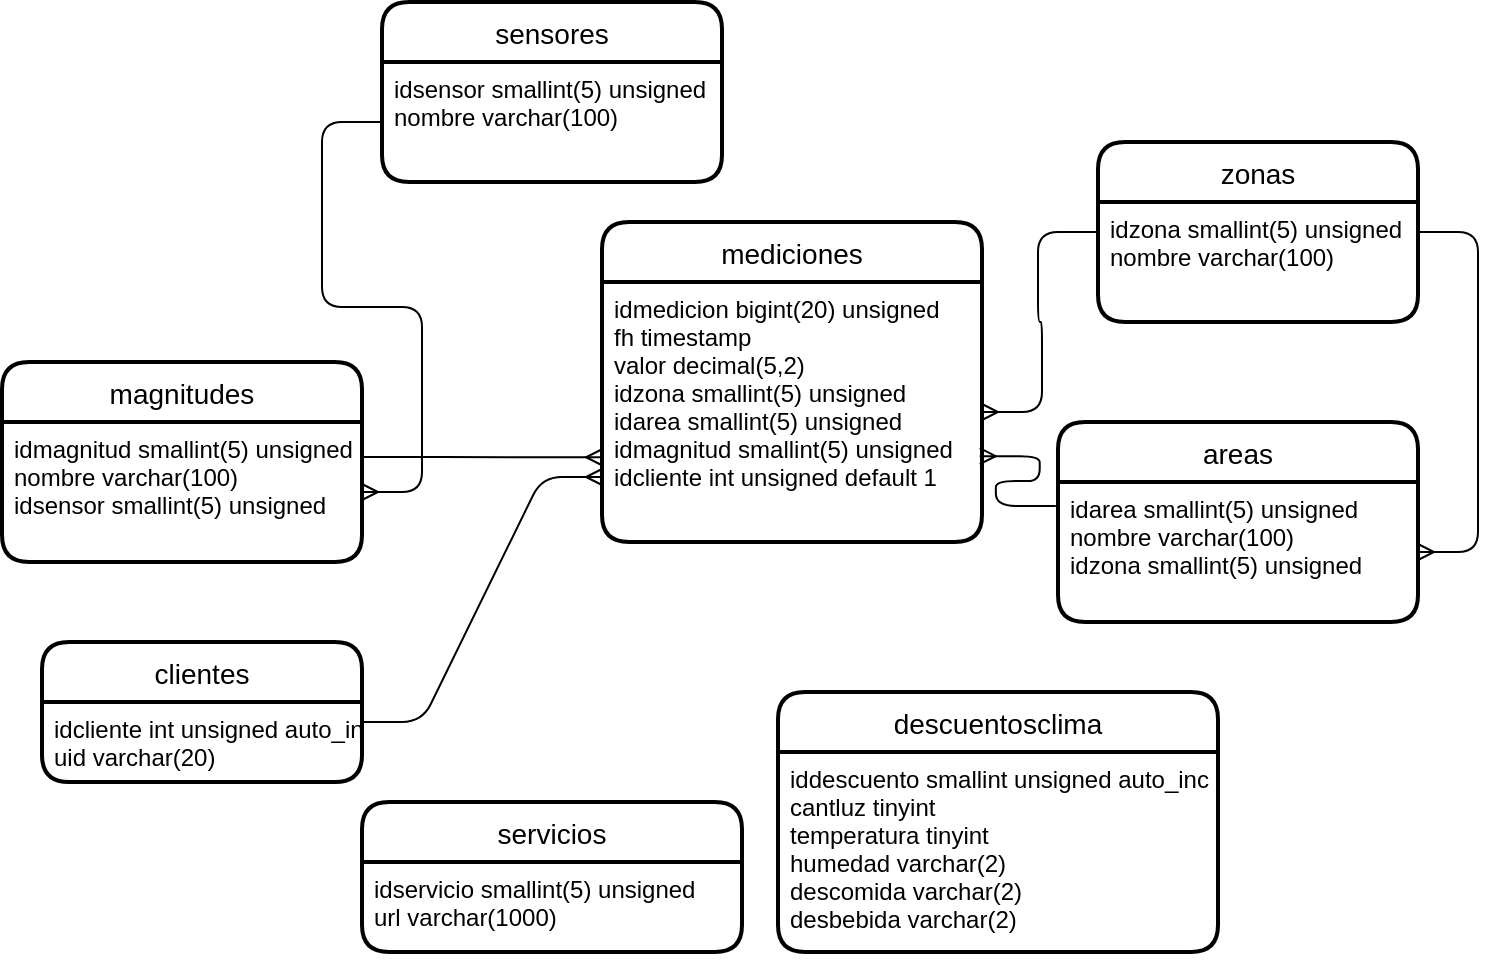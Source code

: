 <mxfile version="13.9.9" type="device"><diagram id="ZbH_61pPypR2rOjU5Vtv" name="Página-1"><mxGraphModel dx="2105" dy="607" grid="1" gridSize="10" guides="1" tooltips="1" connect="1" arrows="1" fold="1" page="1" pageScale="1" pageWidth="827" pageHeight="1169" math="0" shadow="0"><root><mxCell id="0"/><mxCell id="1" parent="0"/><mxCell id="c3KmtM5om5BmUZ6QK1o--49" value="servicios" style="swimlane;childLayout=stackLayout;horizontal=1;startSize=30;horizontalStack=0;rounded=1;fontSize=14;fontStyle=0;strokeWidth=2;resizeParent=0;resizeLast=1;shadow=0;dashed=0;align=center;" parent="1" vertex="1"><mxGeometry x="-628" y="480" width="190" height="75" as="geometry"/></mxCell><mxCell id="c3KmtM5om5BmUZ6QK1o--50" value="idservicio smallint(5) unsigned&#10;url varchar(1000)&#10;" style="align=left;strokeColor=none;fillColor=none;spacingLeft=4;fontSize=12;verticalAlign=top;resizable=0;rotatable=0;part=1;" parent="c3KmtM5om5BmUZ6QK1o--49" vertex="1"><mxGeometry y="30" width="190" height="45" as="geometry"/></mxCell><mxCell id="c3KmtM5om5BmUZ6QK1o--65" style="edgeStyle=orthogonalEdgeStyle;rounded=0;orthogonalLoop=1;jettySize=auto;html=1;exitX=0.5;exitY=1;exitDx=0;exitDy=0;" parent="c3KmtM5om5BmUZ6QK1o--49" source="c3KmtM5om5BmUZ6QK1o--50" target="c3KmtM5om5BmUZ6QK1o--50" edge="1"><mxGeometry relative="1" as="geometry"/></mxCell><mxCell id="c3KmtM5om5BmUZ6QK1o--51" value="zonas" style="swimlane;childLayout=stackLayout;horizontal=1;startSize=30;horizontalStack=0;rounded=1;fontSize=14;fontStyle=0;strokeWidth=2;resizeParent=0;resizeLast=1;shadow=0;dashed=0;align=center;" parent="1" vertex="1"><mxGeometry x="-260" y="150" width="160" height="90" as="geometry"/></mxCell><mxCell id="c3KmtM5om5BmUZ6QK1o--52" value="idzona smallint(5) unsigned&#10;nombre varchar(100)" style="align=left;strokeColor=none;fillColor=none;spacingLeft=4;fontSize=12;verticalAlign=top;resizable=0;rotatable=0;part=1;" parent="c3KmtM5om5BmUZ6QK1o--51" vertex="1"><mxGeometry y="30" width="160" height="60" as="geometry"/></mxCell><mxCell id="c3KmtM5om5BmUZ6QK1o--53" value="areas" style="swimlane;childLayout=stackLayout;horizontal=1;startSize=30;horizontalStack=0;rounded=1;fontSize=14;fontStyle=0;strokeWidth=2;resizeParent=0;resizeLast=1;shadow=0;dashed=0;align=center;" parent="1" vertex="1"><mxGeometry x="-280" y="290" width="180" height="100" as="geometry"/></mxCell><mxCell id="c3KmtM5om5BmUZ6QK1o--54" value="idarea smallint(5) unsigned&#10;nombre varchar(100)&#10;idzona smallint(5) unsigned&#10;" style="align=left;strokeColor=none;fillColor=none;spacingLeft=4;fontSize=12;verticalAlign=top;resizable=0;rotatable=0;part=1;" parent="c3KmtM5om5BmUZ6QK1o--53" vertex="1"><mxGeometry y="30" width="180" height="70" as="geometry"/></mxCell><mxCell id="c3KmtM5om5BmUZ6QK1o--55" value="mediciones" style="swimlane;childLayout=stackLayout;horizontal=1;startSize=30;horizontalStack=0;rounded=1;fontSize=14;fontStyle=0;strokeWidth=2;resizeParent=0;resizeLast=1;shadow=0;dashed=0;align=center;" parent="1" vertex="1"><mxGeometry x="-508" y="190" width="190" height="160" as="geometry"><mxRectangle x="230" y="280" width="100" height="30" as="alternateBounds"/></mxGeometry></mxCell><mxCell id="c3KmtM5om5BmUZ6QK1o--56" value="idmedicion bigint(20) unsigned&#10;fh timestamp&#10;valor decimal(5,2)&#10;idzona smallint(5) unsigned&#10;idarea smallint(5) unsigned&#10;idmagnitud smallint(5) unsigned&#10;idcliente int unsigned default 1 " style="align=left;strokeColor=none;fillColor=none;spacingLeft=4;fontSize=12;verticalAlign=top;resizable=0;rotatable=0;part=1;" parent="c3KmtM5om5BmUZ6QK1o--55" vertex="1"><mxGeometry y="30" width="190" height="130" as="geometry"/></mxCell><mxCell id="c3KmtM5om5BmUZ6QK1o--61" value="magnitudes" style="swimlane;childLayout=stackLayout;horizontal=1;startSize=30;horizontalStack=0;rounded=1;fontSize=14;fontStyle=0;strokeWidth=2;resizeParent=0;resizeLast=1;shadow=0;dashed=0;align=center;" parent="1" vertex="1"><mxGeometry x="-808" y="260" width="180" height="100" as="geometry"/></mxCell><mxCell id="c3KmtM5om5BmUZ6QK1o--62" value="idmagnitud smallint(5) unsigned&#10;nombre varchar(100)&#10;idsensor smallint(5) unsigned" style="align=left;strokeColor=none;fillColor=none;spacingLeft=4;fontSize=12;verticalAlign=top;resizable=0;rotatable=0;part=1;" parent="c3KmtM5om5BmUZ6QK1o--61" vertex="1"><mxGeometry y="30" width="180" height="70" as="geometry"/></mxCell><mxCell id="c3KmtM5om5BmUZ6QK1o--63" value="sensores" style="swimlane;childLayout=stackLayout;horizontal=1;startSize=30;horizontalStack=0;rounded=1;fontSize=14;fontStyle=0;strokeWidth=2;resizeParent=0;resizeLast=1;shadow=0;dashed=0;align=center;" parent="1" vertex="1"><mxGeometry x="-618" y="80" width="170" height="90" as="geometry"/></mxCell><mxCell id="c3KmtM5om5BmUZ6QK1o--64" value="idsensor smallint(5) unsigned&#10;nombre varchar(100)" style="align=left;strokeColor=none;fillColor=none;spacingLeft=4;fontSize=12;verticalAlign=top;resizable=0;rotatable=0;part=1;" parent="c3KmtM5om5BmUZ6QK1o--63" vertex="1"><mxGeometry y="30" width="170" height="60" as="geometry"/></mxCell><mxCell id="c3KmtM5om5BmUZ6QK1o--67" value="" style="edgeStyle=entityRelationEdgeStyle;fontSize=12;html=1;endArrow=ERmany;entryX=1;entryY=0.5;entryDx=0;entryDy=0;" parent="1" source="c3KmtM5om5BmUZ6QK1o--64" target="c3KmtM5om5BmUZ6QK1o--62" edge="1"><mxGeometry width="100" height="100" relative="1" as="geometry"><mxPoint x="-618" y="125" as="sourcePoint"/><mxPoint x="-748" y="250" as="targetPoint"/></mxGeometry></mxCell><mxCell id="c3KmtM5om5BmUZ6QK1o--68" value="" style="edgeStyle=entityRelationEdgeStyle;fontSize=12;html=1;endArrow=ERmany;exitX=1;exitY=0.25;exitDx=0;exitDy=0;entryX=0;entryY=0.674;entryDx=0;entryDy=0;entryPerimeter=0;" parent="1" source="c3KmtM5om5BmUZ6QK1o--62" target="c3KmtM5om5BmUZ6QK1o--56" edge="1"><mxGeometry width="100" height="100" relative="1" as="geometry"><mxPoint x="-618" y="700" as="sourcePoint"/><mxPoint x="-518" y="600" as="targetPoint"/></mxGeometry></mxCell><mxCell id="c3KmtM5om5BmUZ6QK1o--69" value="" style="edgeStyle=entityRelationEdgeStyle;fontSize=12;html=1;endArrow=ERmany;exitX=0;exitY=0.25;exitDx=0;exitDy=0;entryX=1;entryY=0.5;entryDx=0;entryDy=0;" parent="1" source="c3KmtM5om5BmUZ6QK1o--52" target="c3KmtM5om5BmUZ6QK1o--56" edge="1"><mxGeometry width="100" height="100" relative="1" as="geometry"><mxPoint x="-418" y="110" as="sourcePoint"/><mxPoint x="-318" y="10" as="targetPoint"/></mxGeometry></mxCell><mxCell id="c3KmtM5om5BmUZ6QK1o--70" value="" style="edgeStyle=entityRelationEdgeStyle;fontSize=12;html=1;endArrow=ERmany;exitX=-0.006;exitY=0.171;exitDx=0;exitDy=0;exitPerimeter=0;entryX=0.994;entryY=0.67;entryDx=0;entryDy=0;entryPerimeter=0;" parent="1" source="c3KmtM5om5BmUZ6QK1o--54" target="c3KmtM5om5BmUZ6QK1o--56" edge="1"><mxGeometry width="100" height="100" relative="1" as="geometry"><mxPoint x="-278" y="280" as="sourcePoint"/><mxPoint x="-178" y="180" as="targetPoint"/></mxGeometry></mxCell><mxCell id="c3KmtM5om5BmUZ6QK1o--71" value="" style="edgeStyle=entityRelationEdgeStyle;fontSize=12;html=1;endArrow=ERmany;entryX=1;entryY=0.5;entryDx=0;entryDy=0;exitX=1;exitY=0.25;exitDx=0;exitDy=0;" parent="1" target="c3KmtM5om5BmUZ6QK1o--54" edge="1" source="c3KmtM5om5BmUZ6QK1o--52"><mxGeometry width="100" height="100" relative="1" as="geometry"><mxPoint x="-70" y="170" as="sourcePoint"/><mxPoint x="-28" y="380" as="targetPoint"/></mxGeometry></mxCell><mxCell id="IdA5uGEkskdCQ7tq18X4-1" value="descuentosclima" style="swimlane;childLayout=stackLayout;horizontal=1;startSize=30;horizontalStack=0;rounded=1;fontSize=14;fontStyle=0;strokeWidth=2;resizeParent=0;resizeLast=1;shadow=0;dashed=0;align=center;" vertex="1" parent="1"><mxGeometry x="-420" y="425" width="220" height="130" as="geometry"/></mxCell><mxCell id="IdA5uGEkskdCQ7tq18X4-2" value="iddescuento smallint unsigned auto_inc&#10;cantluz tinyint&#10;temperatura tinyint&#10;humedad varchar(2)&#10;descomida varchar(2)&#10;desbebida varchar(2)&#10;" style="align=left;strokeColor=none;fillColor=none;spacingLeft=4;fontSize=12;verticalAlign=top;resizable=0;rotatable=0;part=1;" vertex="1" parent="IdA5uGEkskdCQ7tq18X4-1"><mxGeometry y="30" width="220" height="100" as="geometry"/></mxCell><mxCell id="IdA5uGEkskdCQ7tq18X4-3" style="edgeStyle=orthogonalEdgeStyle;rounded=0;orthogonalLoop=1;jettySize=auto;html=1;exitX=0.5;exitY=1;exitDx=0;exitDy=0;" edge="1" parent="IdA5uGEkskdCQ7tq18X4-1" source="IdA5uGEkskdCQ7tq18X4-2" target="IdA5uGEkskdCQ7tq18X4-2"><mxGeometry relative="1" as="geometry"/></mxCell><mxCell id="IdA5uGEkskdCQ7tq18X4-9" style="edgeStyle=orthogonalEdgeStyle;rounded=0;orthogonalLoop=1;jettySize=auto;html=1;exitX=0.5;exitY=1;exitDx=0;exitDy=0;" edge="1" parent="IdA5uGEkskdCQ7tq18X4-1" source="IdA5uGEkskdCQ7tq18X4-2" target="IdA5uGEkskdCQ7tq18X4-2"><mxGeometry relative="1" as="geometry"/></mxCell><mxCell id="IdA5uGEkskdCQ7tq18X4-4" value="clientes" style="swimlane;childLayout=stackLayout;horizontal=1;startSize=30;horizontalStack=0;rounded=1;fontSize=14;fontStyle=0;strokeWidth=2;resizeParent=0;resizeLast=1;shadow=0;dashed=0;align=center;" vertex="1" parent="1"><mxGeometry x="-788" y="400" width="160" height="70" as="geometry"/></mxCell><mxCell id="IdA5uGEkskdCQ7tq18X4-5" value="idcliente int unsigned auto_in&#10;uid varchar(20)&#10;" style="align=left;strokeColor=none;fillColor=none;spacingLeft=4;fontSize=12;verticalAlign=top;resizable=0;rotatable=0;part=1;" vertex="1" parent="IdA5uGEkskdCQ7tq18X4-4"><mxGeometry y="30" width="160" height="40" as="geometry"/></mxCell><mxCell id="IdA5uGEkskdCQ7tq18X4-6" style="edgeStyle=orthogonalEdgeStyle;rounded=0;orthogonalLoop=1;jettySize=auto;html=1;exitX=0.5;exitY=1;exitDx=0;exitDy=0;" edge="1" parent="IdA5uGEkskdCQ7tq18X4-4" source="IdA5uGEkskdCQ7tq18X4-5" target="IdA5uGEkskdCQ7tq18X4-5"><mxGeometry relative="1" as="geometry"/></mxCell><mxCell id="IdA5uGEkskdCQ7tq18X4-7" value="" style="edgeStyle=entityRelationEdgeStyle;fontSize=12;html=1;endArrow=ERmany;entryX=0;entryY=0.75;entryDx=0;entryDy=0;exitX=1;exitY=0.25;exitDx=0;exitDy=0;" edge="1" parent="1" source="IdA5uGEkskdCQ7tq18X4-5" target="c3KmtM5om5BmUZ6QK1o--56"><mxGeometry width="100" height="100" relative="1" as="geometry"><mxPoint x="-550" y="400" as="sourcePoint"/><mxPoint x="-600" y="509" as="targetPoint"/></mxGeometry></mxCell></root></mxGraphModel></diagram></mxfile>